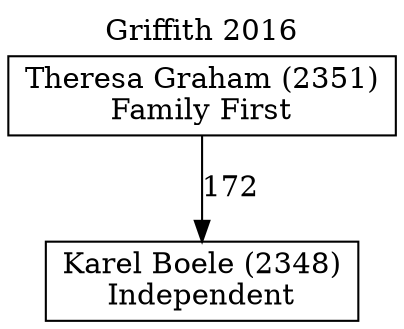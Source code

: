 // House preference flow
digraph "Karel Boele (2348)_Griffith_2016" {
	graph [label="Griffith 2016" labelloc=t mclimit=10]
	node [shape=box]
	"Karel Boele (2348)" [label="Karel Boele (2348)
Independent"]
	"Theresa Graham (2351)" [label="Theresa Graham (2351)
Family First"]
	"Theresa Graham (2351)" -> "Karel Boele (2348)" [label=172]
}
